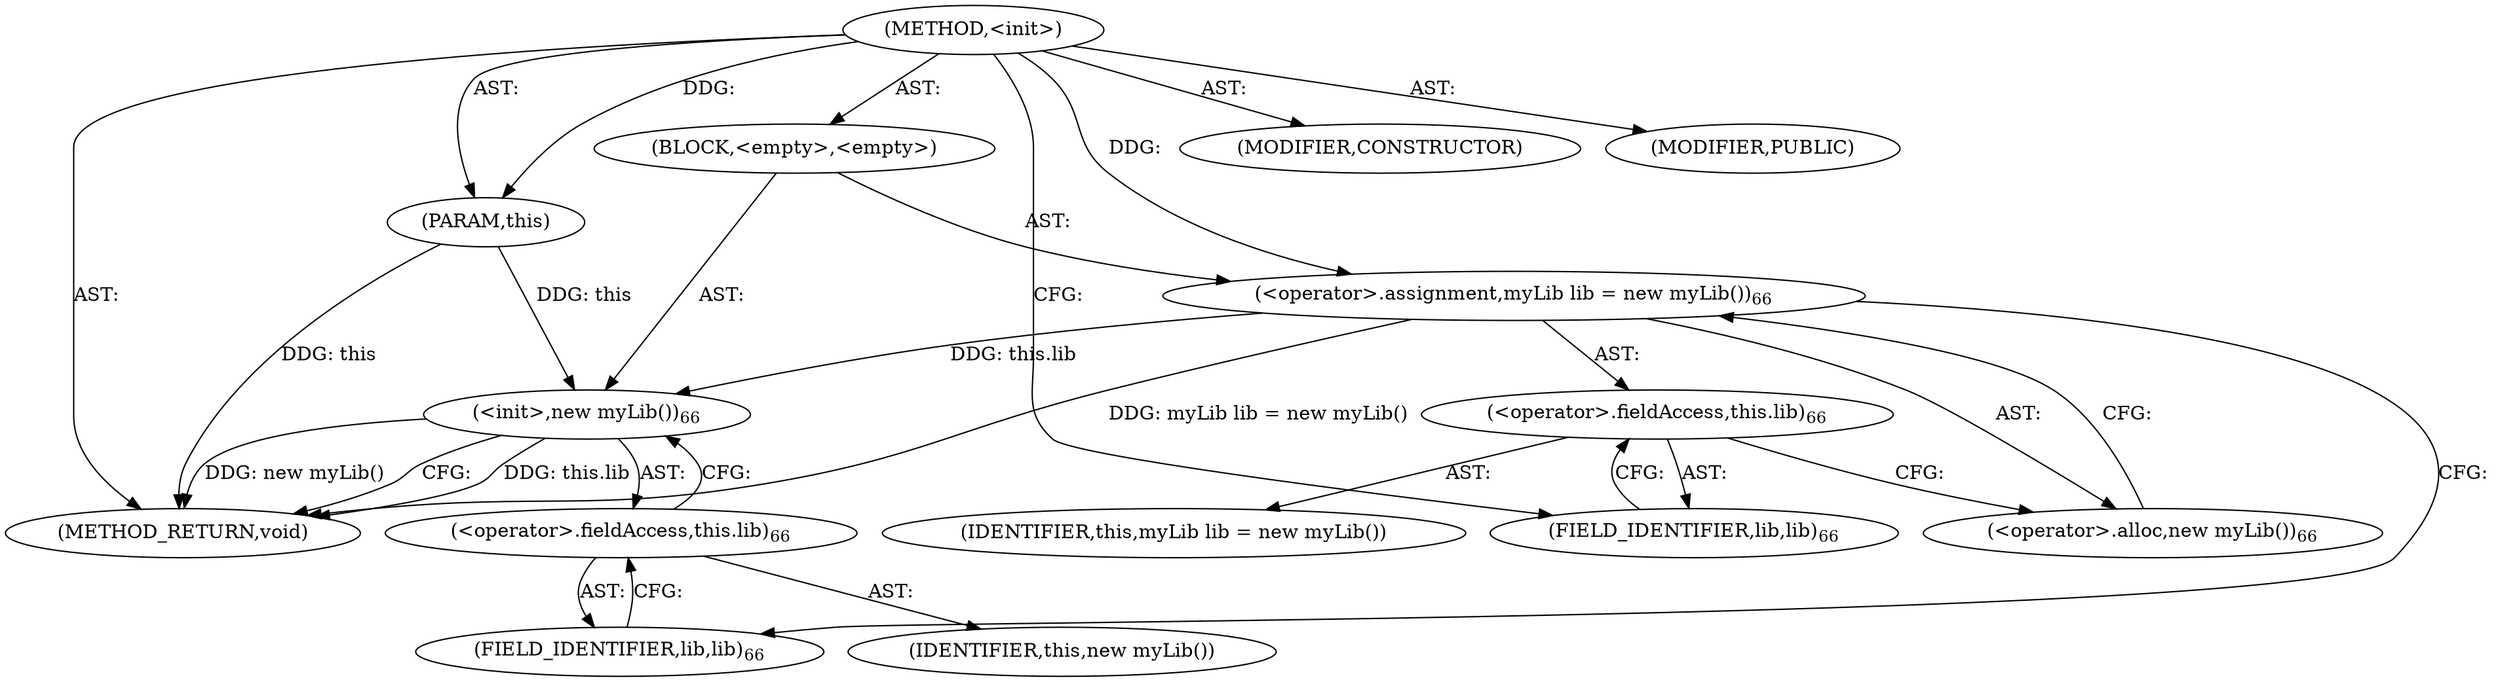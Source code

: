 digraph "&lt;init&gt;" {  
"362" [label = <(METHOD,&lt;init&gt;)> ]
"363" [label = <(PARAM,this)> ]
"364" [label = <(BLOCK,&lt;empty&gt;,&lt;empty&gt;)> ]
"365" [label = <(&lt;operator&gt;.assignment,myLib lib = new myLib())<SUB>66</SUB>> ]
"366" [label = <(&lt;operator&gt;.fieldAccess,this.lib)<SUB>66</SUB>> ]
"367" [label = <(IDENTIFIER,this,myLib lib = new myLib())> ]
"368" [label = <(FIELD_IDENTIFIER,lib,lib)<SUB>66</SUB>> ]
"369" [label = <(&lt;operator&gt;.alloc,new myLib())<SUB>66</SUB>> ]
"370" [label = <(&lt;init&gt;,new myLib())<SUB>66</SUB>> ]
"371" [label = <(&lt;operator&gt;.fieldAccess,this.lib)<SUB>66</SUB>> ]
"372" [label = <(IDENTIFIER,this,new myLib())> ]
"373" [label = <(FIELD_IDENTIFIER,lib,lib)<SUB>66</SUB>> ]
"374" [label = <(MODIFIER,CONSTRUCTOR)> ]
"375" [label = <(MODIFIER,PUBLIC)> ]
"376" [label = <(METHOD_RETURN,void)> ]
  "362" -> "363"  [ label = "AST: "] 
  "362" -> "364"  [ label = "AST: "] 
  "362" -> "374"  [ label = "AST: "] 
  "362" -> "375"  [ label = "AST: "] 
  "362" -> "376"  [ label = "AST: "] 
  "364" -> "365"  [ label = "AST: "] 
  "364" -> "370"  [ label = "AST: "] 
  "365" -> "366"  [ label = "AST: "] 
  "365" -> "369"  [ label = "AST: "] 
  "366" -> "367"  [ label = "AST: "] 
  "366" -> "368"  [ label = "AST: "] 
  "370" -> "371"  [ label = "AST: "] 
  "371" -> "372"  [ label = "AST: "] 
  "371" -> "373"  [ label = "AST: "] 
  "365" -> "373"  [ label = "CFG: "] 
  "370" -> "376"  [ label = "CFG: "] 
  "366" -> "369"  [ label = "CFG: "] 
  "369" -> "365"  [ label = "CFG: "] 
  "371" -> "370"  [ label = "CFG: "] 
  "368" -> "366"  [ label = "CFG: "] 
  "373" -> "371"  [ label = "CFG: "] 
  "362" -> "368"  [ label = "CFG: "] 
  "363" -> "376"  [ label = "DDG: this"] 
  "365" -> "376"  [ label = "DDG: myLib lib = new myLib()"] 
  "370" -> "376"  [ label = "DDG: this.lib"] 
  "370" -> "376"  [ label = "DDG: new myLib()"] 
  "362" -> "363"  [ label = "DDG: "] 
  "362" -> "365"  [ label = "DDG: "] 
  "363" -> "370"  [ label = "DDG: this"] 
  "365" -> "370"  [ label = "DDG: this.lib"] 
}
